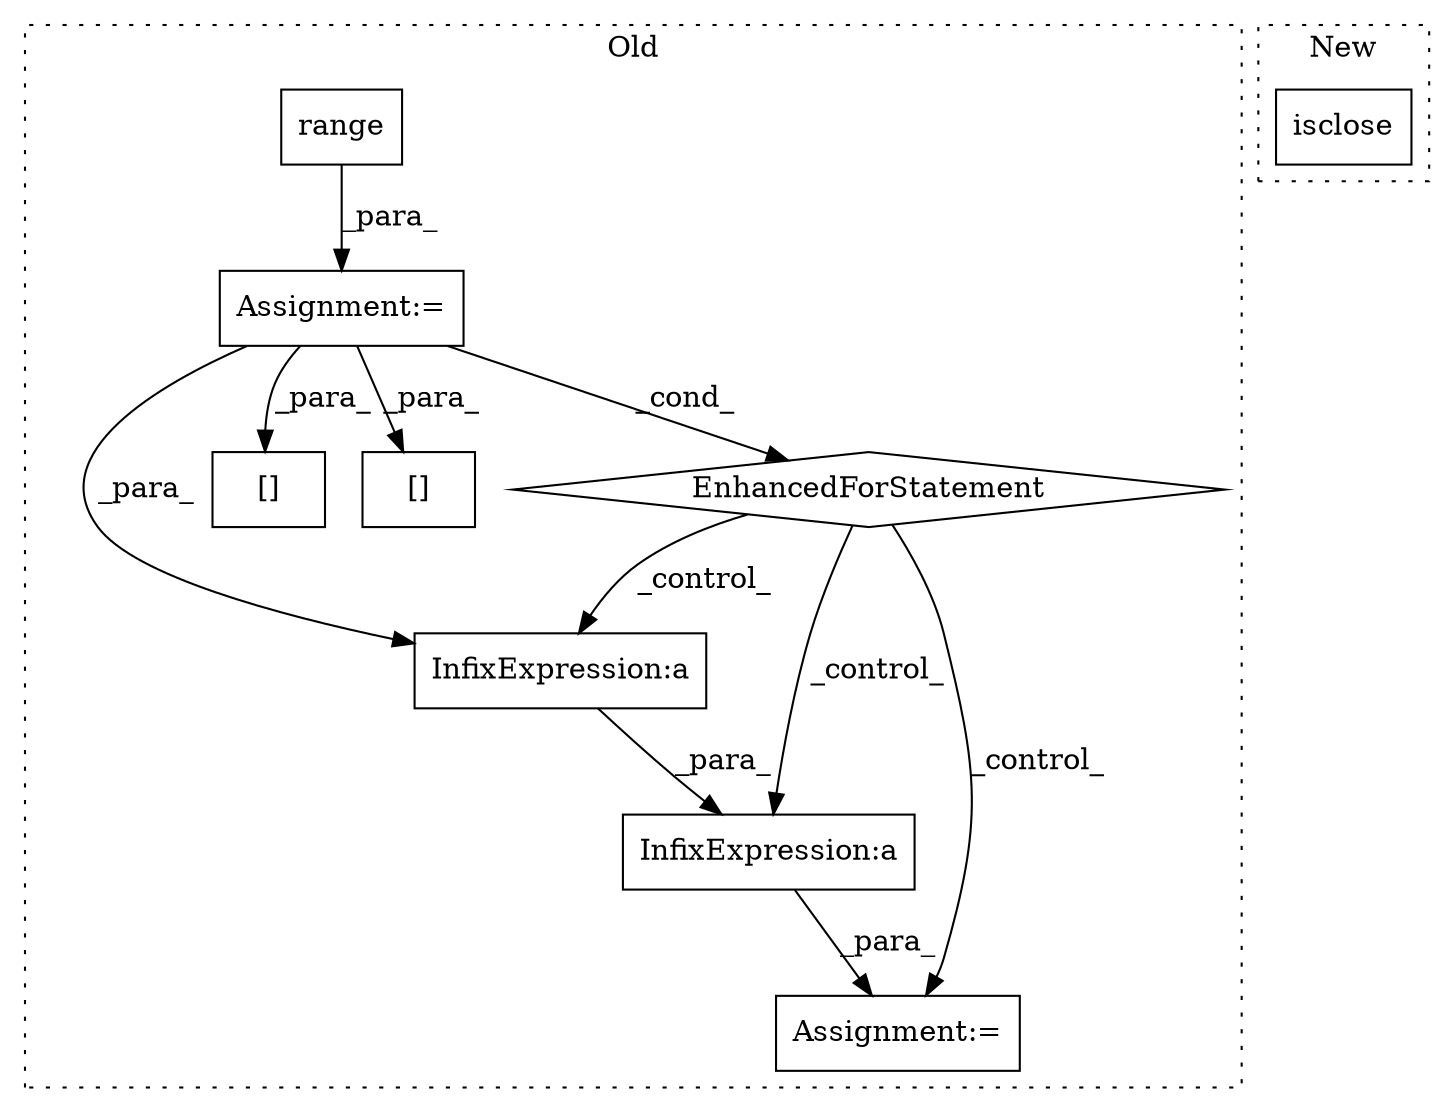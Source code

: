 digraph G {
subgraph cluster0 {
1 [label="EnhancedForStatement" a="70" s="33111,33223" l="57,2" shape="diamond"];
3 [label="Assignment:=" a="7" s="33239" l="1" shape="box"];
4 [label="range" a="32" s="33176,33222" l="6,1" shape="box"];
5 [label="[]" a="2" s="33258,33292" l="27,1" shape="box"];
6 [label="Assignment:=" a="7" s="33111,33223" l="57,2" shape="box"];
7 [label="[]" a="2" s="33330,33370" l="27,1" shape="box"];
8 [label="InfixExpression:a" a="27" s="33402" l="3" shape="box"];
9 [label="InfixExpression:a" a="27" s="33407" l="3" shape="box"];
label = "Old";
style="dotted";
}
subgraph cluster1 {
2 [label="isclose" a="32" s="33478,33491" l="8,1" shape="box"];
label = "New";
style="dotted";
}
1 -> 9 [label="_control_"];
1 -> 8 [label="_control_"];
1 -> 3 [label="_control_"];
4 -> 6 [label="_para_"];
6 -> 5 [label="_para_"];
6 -> 7 [label="_para_"];
6 -> 8 [label="_para_"];
6 -> 1 [label="_cond_"];
8 -> 9 [label="_para_"];
9 -> 3 [label="_para_"];
}